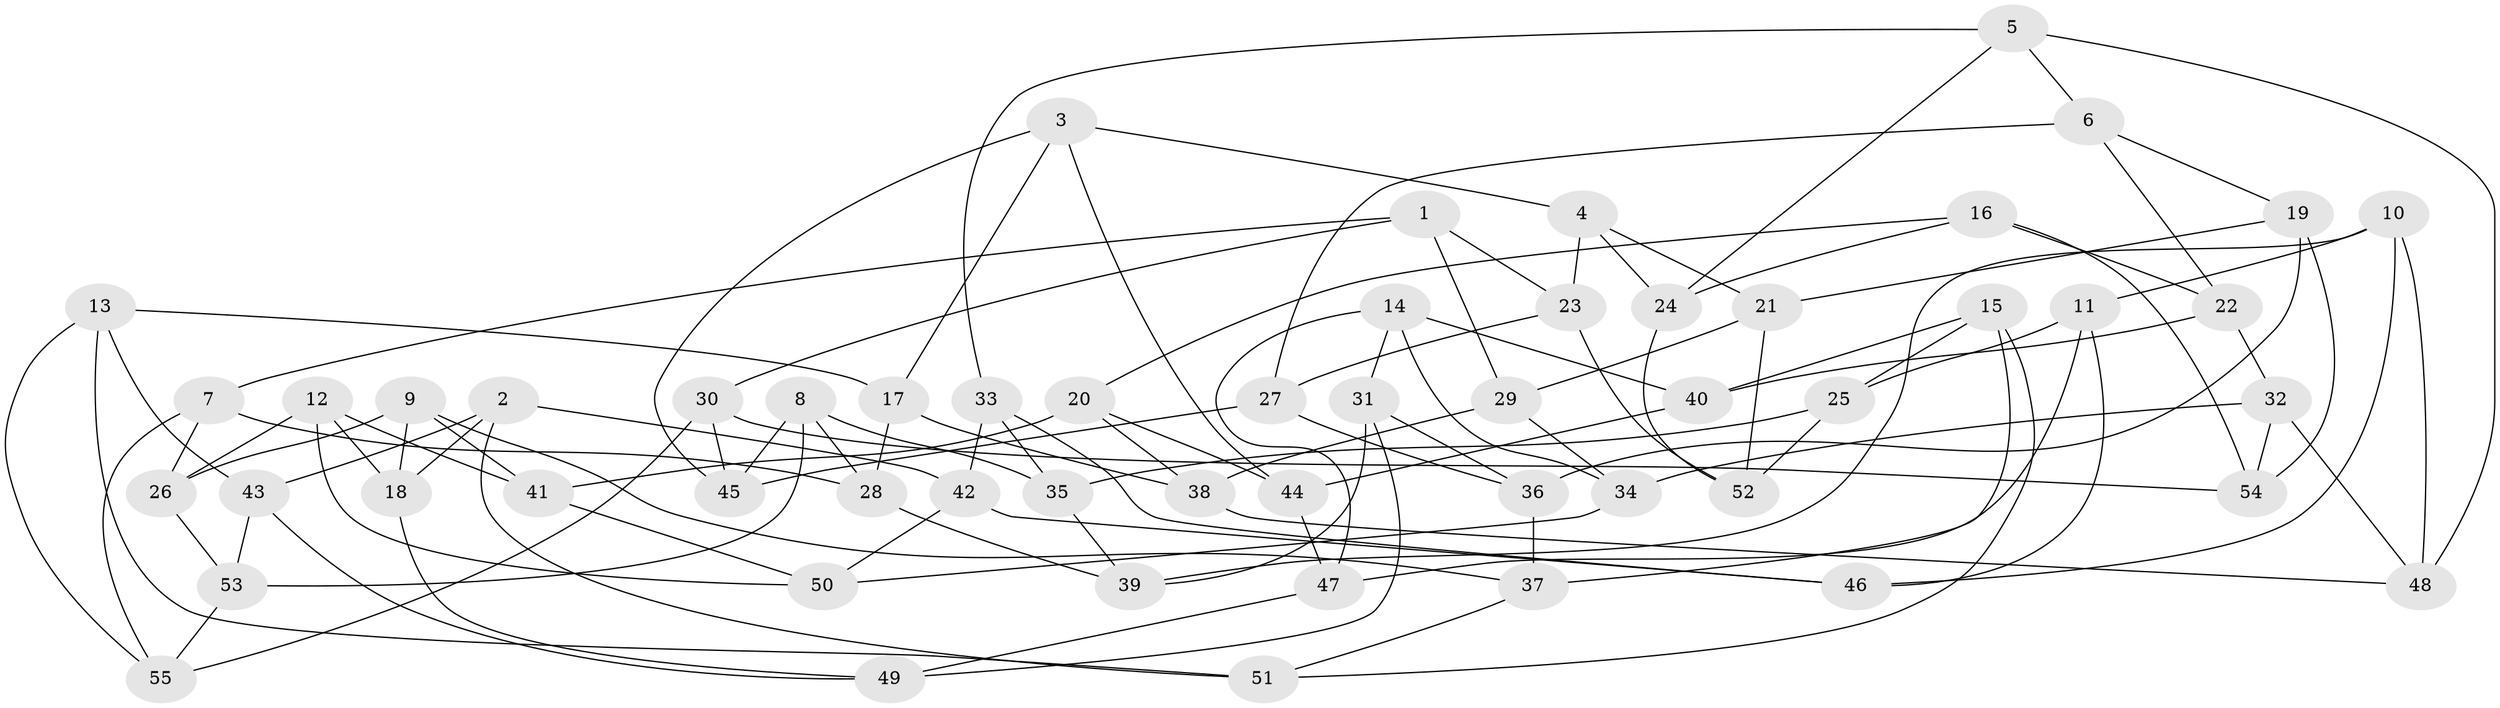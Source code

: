 // coarse degree distribution, {4: 0.375, 3: 0.125, 5: 0.25, 2: 0.0625, 6: 0.0625, 10: 0.0625, 8: 0.0625}
// Generated by graph-tools (version 1.1) at 2025/04/03/04/25 22:04:05]
// undirected, 55 vertices, 110 edges
graph export_dot {
graph [start="1"]
  node [color=gray90,style=filled];
  1;
  2;
  3;
  4;
  5;
  6;
  7;
  8;
  9;
  10;
  11;
  12;
  13;
  14;
  15;
  16;
  17;
  18;
  19;
  20;
  21;
  22;
  23;
  24;
  25;
  26;
  27;
  28;
  29;
  30;
  31;
  32;
  33;
  34;
  35;
  36;
  37;
  38;
  39;
  40;
  41;
  42;
  43;
  44;
  45;
  46;
  47;
  48;
  49;
  50;
  51;
  52;
  53;
  54;
  55;
  1 -- 29;
  1 -- 7;
  1 -- 23;
  1 -- 30;
  2 -- 51;
  2 -- 42;
  2 -- 43;
  2 -- 18;
  3 -- 45;
  3 -- 17;
  3 -- 44;
  3 -- 4;
  4 -- 21;
  4 -- 23;
  4 -- 24;
  5 -- 24;
  5 -- 33;
  5 -- 6;
  5 -- 48;
  6 -- 22;
  6 -- 19;
  6 -- 27;
  7 -- 55;
  7 -- 28;
  7 -- 26;
  8 -- 35;
  8 -- 28;
  8 -- 45;
  8 -- 53;
  9 -- 18;
  9 -- 41;
  9 -- 37;
  9 -- 26;
  10 -- 39;
  10 -- 11;
  10 -- 46;
  10 -- 48;
  11 -- 47;
  11 -- 46;
  11 -- 25;
  12 -- 18;
  12 -- 26;
  12 -- 50;
  12 -- 41;
  13 -- 43;
  13 -- 51;
  13 -- 17;
  13 -- 55;
  14 -- 34;
  14 -- 31;
  14 -- 47;
  14 -- 40;
  15 -- 37;
  15 -- 40;
  15 -- 51;
  15 -- 25;
  16 -- 24;
  16 -- 22;
  16 -- 20;
  16 -- 54;
  17 -- 28;
  17 -- 38;
  18 -- 49;
  19 -- 21;
  19 -- 36;
  19 -- 54;
  20 -- 44;
  20 -- 38;
  20 -- 41;
  21 -- 52;
  21 -- 29;
  22 -- 40;
  22 -- 32;
  23 -- 52;
  23 -- 27;
  24 -- 52;
  25 -- 52;
  25 -- 35;
  26 -- 53;
  27 -- 45;
  27 -- 36;
  28 -- 39;
  29 -- 34;
  29 -- 38;
  30 -- 45;
  30 -- 55;
  30 -- 54;
  31 -- 36;
  31 -- 39;
  31 -- 49;
  32 -- 48;
  32 -- 34;
  32 -- 54;
  33 -- 35;
  33 -- 42;
  33 -- 46;
  34 -- 50;
  35 -- 39;
  36 -- 37;
  37 -- 51;
  38 -- 48;
  40 -- 44;
  41 -- 50;
  42 -- 46;
  42 -- 50;
  43 -- 49;
  43 -- 53;
  44 -- 47;
  47 -- 49;
  53 -- 55;
}
